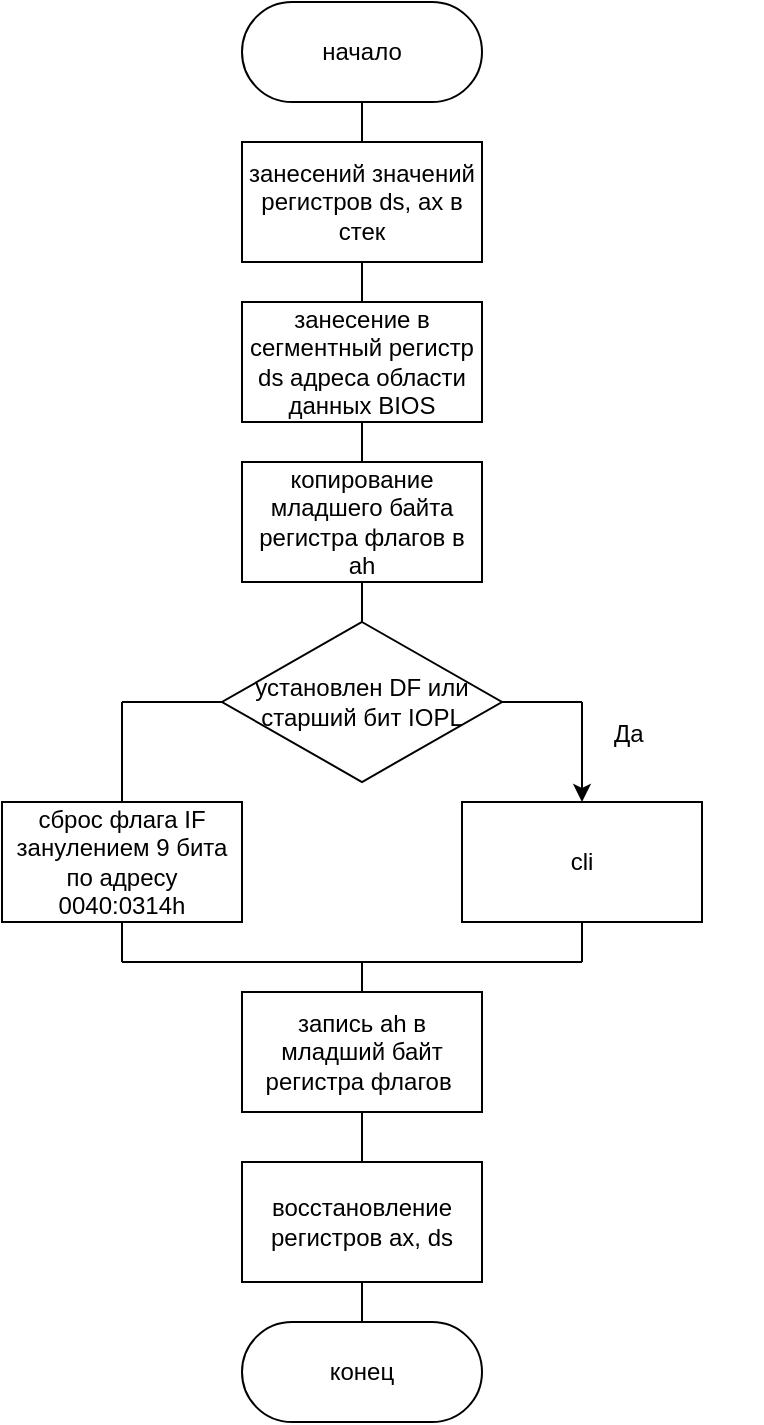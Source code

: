 <mxfile version="20.3.6" type="device"><diagram id="aNsUe9ly8gRCO6biROFn" name="Страница 1"><mxGraphModel dx="990" dy="567" grid="1" gridSize="10" guides="1" tooltips="1" connect="1" arrows="1" fold="1" page="1" pageScale="1" pageWidth="827" pageHeight="1169" math="0" shadow="0"><root><mxCell id="0"/><mxCell id="1" parent="0"/><mxCell id="k_JNslh-lA3KD53XdeRz-1" value="начало" style="rounded=1;whiteSpace=wrap;html=1;arcSize=50;" parent="1" vertex="1"><mxGeometry x="330" y="30" width="120" height="50" as="geometry"/></mxCell><mxCell id="k_JNslh-lA3KD53XdeRz-2" value="занесений значений регистров ds, ax в стек" style="rounded=0;whiteSpace=wrap;html=1;" parent="1" vertex="1"><mxGeometry x="330" y="100" width="120" height="60" as="geometry"/></mxCell><mxCell id="k_JNslh-lA3KD53XdeRz-3" value="занесение в сегментный регистр ds адреса области данных BIOS" style="rounded=0;whiteSpace=wrap;html=1;" parent="1" vertex="1"><mxGeometry x="330" y="180" width="120" height="60" as="geometry"/></mxCell><mxCell id="k_JNslh-lA3KD53XdeRz-4" value="копирование младшего байта регистра флагов в ah" style="rounded=0;whiteSpace=wrap;html=1;" parent="1" vertex="1"><mxGeometry x="330" y="260" width="120" height="60" as="geometry"/></mxCell><mxCell id="k_JNslh-lA3KD53XdeRz-5" value="установлен DF или старший бит IOPL" style="rhombus;whiteSpace=wrap;html=1;" parent="1" vertex="1"><mxGeometry x="320" y="340" width="140" height="80" as="geometry"/></mxCell><mxCell id="k_JNslh-lA3KD53XdeRz-6" value="" style="endArrow=none;html=1;rounded=0;exitX=1;exitY=0.5;exitDx=0;exitDy=0;" parent="1" source="k_JNslh-lA3KD53XdeRz-5" edge="1"><mxGeometry width="50" height="50" relative="1" as="geometry"><mxPoint x="390" y="270" as="sourcePoint"/><mxPoint x="500" y="380" as="targetPoint"/></mxGeometry></mxCell><mxCell id="k_JNslh-lA3KD53XdeRz-7" value="" style="endArrow=classic;html=1;rounded=0;entryX=0.5;entryY=0;entryDx=0;entryDy=0;" parent="1" target="k_JNslh-lA3KD53XdeRz-9" edge="1"><mxGeometry width="50" height="50" relative="1" as="geometry"><mxPoint x="500" y="380" as="sourcePoint"/><mxPoint x="500" y="430" as="targetPoint"/></mxGeometry></mxCell><mxCell id="k_JNslh-lA3KD53XdeRz-8" value="Да" style="text;strokeColor=none;fillColor=none;align=left;verticalAlign=middle;spacingLeft=4;spacingRight=4;overflow=hidden;points=[[0,0.5],[1,0.5]];portConstraint=eastwest;rotatable=0;" parent="1" vertex="1"><mxGeometry x="510" y="380" width="80" height="30" as="geometry"/></mxCell><mxCell id="k_JNslh-lA3KD53XdeRz-9" value="cli" style="rounded=0;whiteSpace=wrap;html=1;" parent="1" vertex="1"><mxGeometry x="440" y="430" width="120" height="60" as="geometry"/></mxCell><mxCell id="k_JNslh-lA3KD53XdeRz-10" value="сброс флага IF занулением 9 бита по адресу 0040:0314h" style="rounded=0;whiteSpace=wrap;html=1;" parent="1" vertex="1"><mxGeometry x="210" y="430" width="120" height="60" as="geometry"/></mxCell><mxCell id="k_JNslh-lA3KD53XdeRz-11" value="запись ah в младший байт регистра флагов&amp;nbsp;" style="rounded=0;whiteSpace=wrap;html=1;" parent="1" vertex="1"><mxGeometry x="330" y="525" width="120" height="60" as="geometry"/></mxCell><mxCell id="k_JNslh-lA3KD53XdeRz-12" value="" style="endArrow=none;html=1;rounded=0;entryX=0.5;entryY=1;entryDx=0;entryDy=0;exitX=0.5;exitY=0;exitDx=0;exitDy=0;" parent="1" source="k_JNslh-lA3KD53XdeRz-2" target="k_JNslh-lA3KD53XdeRz-1" edge="1"><mxGeometry width="50" height="50" relative="1" as="geometry"><mxPoint x="390" y="340" as="sourcePoint"/><mxPoint x="440" y="290" as="targetPoint"/></mxGeometry></mxCell><mxCell id="k_JNslh-lA3KD53XdeRz-13" value="" style="endArrow=none;html=1;rounded=0;entryX=0.5;entryY=1;entryDx=0;entryDy=0;" parent="1" target="k_JNslh-lA3KD53XdeRz-2" edge="1"><mxGeometry width="50" height="50" relative="1" as="geometry"><mxPoint x="390" y="180" as="sourcePoint"/><mxPoint x="440" y="290" as="targetPoint"/></mxGeometry></mxCell><mxCell id="k_JNslh-lA3KD53XdeRz-14" value="" style="endArrow=none;html=1;rounded=0;entryX=0.5;entryY=1;entryDx=0;entryDy=0;" parent="1" target="k_JNslh-lA3KD53XdeRz-3" edge="1"><mxGeometry width="50" height="50" relative="1" as="geometry"><mxPoint x="390" y="260" as="sourcePoint"/><mxPoint x="440" y="290" as="targetPoint"/></mxGeometry></mxCell><mxCell id="k_JNslh-lA3KD53XdeRz-15" value="" style="endArrow=none;html=1;rounded=0;entryX=0.5;entryY=1;entryDx=0;entryDy=0;" parent="1" target="k_JNslh-lA3KD53XdeRz-4" edge="1"><mxGeometry width="50" height="50" relative="1" as="geometry"><mxPoint x="390" y="340" as="sourcePoint"/><mxPoint x="440" y="290" as="targetPoint"/></mxGeometry></mxCell><mxCell id="k_JNslh-lA3KD53XdeRz-16" value="" style="endArrow=none;html=1;rounded=0;entryX=0;entryY=0.5;entryDx=0;entryDy=0;" parent="1" target="k_JNslh-lA3KD53XdeRz-5" edge="1"><mxGeometry width="50" height="50" relative="1" as="geometry"><mxPoint x="270" y="380" as="sourcePoint"/><mxPoint x="440" y="290" as="targetPoint"/></mxGeometry></mxCell><mxCell id="k_JNslh-lA3KD53XdeRz-17" value="" style="endArrow=none;html=1;rounded=0;exitX=0.5;exitY=0;exitDx=0;exitDy=0;" parent="1" source="k_JNslh-lA3KD53XdeRz-10" edge="1"><mxGeometry width="50" height="50" relative="1" as="geometry"><mxPoint x="390" y="340" as="sourcePoint"/><mxPoint x="270" y="380" as="targetPoint"/></mxGeometry></mxCell><mxCell id="k_JNslh-lA3KD53XdeRz-18" value="" style="endArrow=none;html=1;rounded=0;exitX=0.5;exitY=1;exitDx=0;exitDy=0;" parent="1" source="k_JNslh-lA3KD53XdeRz-10" edge="1"><mxGeometry width="50" height="50" relative="1" as="geometry"><mxPoint x="390" y="340" as="sourcePoint"/><mxPoint x="270" y="510" as="targetPoint"/></mxGeometry></mxCell><mxCell id="k_JNslh-lA3KD53XdeRz-19" value="" style="endArrow=none;html=1;rounded=0;exitX=0.5;exitY=1;exitDx=0;exitDy=0;" parent="1" source="k_JNslh-lA3KD53XdeRz-9" edge="1"><mxGeometry width="50" height="50" relative="1" as="geometry"><mxPoint x="390" y="340" as="sourcePoint"/><mxPoint x="500" y="510" as="targetPoint"/></mxGeometry></mxCell><mxCell id="k_JNslh-lA3KD53XdeRz-20" value="" style="endArrow=none;html=1;rounded=0;" parent="1" edge="1"><mxGeometry width="50" height="50" relative="1" as="geometry"><mxPoint x="270" y="510" as="sourcePoint"/><mxPoint x="500" y="510" as="targetPoint"/></mxGeometry></mxCell><mxCell id="k_JNslh-lA3KD53XdeRz-21" value="" style="endArrow=none;html=1;rounded=0;entryX=0.5;entryY=0;entryDx=0;entryDy=0;" parent="1" target="k_JNslh-lA3KD53XdeRz-11" edge="1"><mxGeometry width="50" height="50" relative="1" as="geometry"><mxPoint x="390" y="510" as="sourcePoint"/><mxPoint x="440" y="290" as="targetPoint"/></mxGeometry></mxCell><mxCell id="k_JNslh-lA3KD53XdeRz-22" value="восстановление регистров ax, ds" style="rounded=0;whiteSpace=wrap;html=1;" parent="1" vertex="1"><mxGeometry x="330" y="610" width="120" height="60" as="geometry"/></mxCell><mxCell id="k_JNslh-lA3KD53XdeRz-23" value="конец" style="rounded=1;whiteSpace=wrap;html=1;arcSize=50;" parent="1" vertex="1"><mxGeometry x="330" y="690" width="120" height="50" as="geometry"/></mxCell><mxCell id="k_JNslh-lA3KD53XdeRz-24" value="" style="endArrow=none;html=1;rounded=0;exitX=0.5;exitY=1;exitDx=0;exitDy=0;entryX=0.5;entryY=0;entryDx=0;entryDy=0;" parent="1" source="k_JNslh-lA3KD53XdeRz-11" target="k_JNslh-lA3KD53XdeRz-22" edge="1"><mxGeometry width="50" height="50" relative="1" as="geometry"><mxPoint x="390" y="540" as="sourcePoint"/><mxPoint x="440" y="490" as="targetPoint"/></mxGeometry></mxCell><mxCell id="k_JNslh-lA3KD53XdeRz-25" value="" style="endArrow=none;html=1;rounded=0;exitX=0.5;exitY=1;exitDx=0;exitDy=0;entryX=0.5;entryY=0;entryDx=0;entryDy=0;" parent="1" source="k_JNslh-lA3KD53XdeRz-22" target="k_JNslh-lA3KD53XdeRz-23" edge="1"><mxGeometry width="50" height="50" relative="1" as="geometry"><mxPoint x="390" y="540" as="sourcePoint"/><mxPoint x="440" y="490" as="targetPoint"/></mxGeometry></mxCell></root></mxGraphModel></diagram></mxfile>